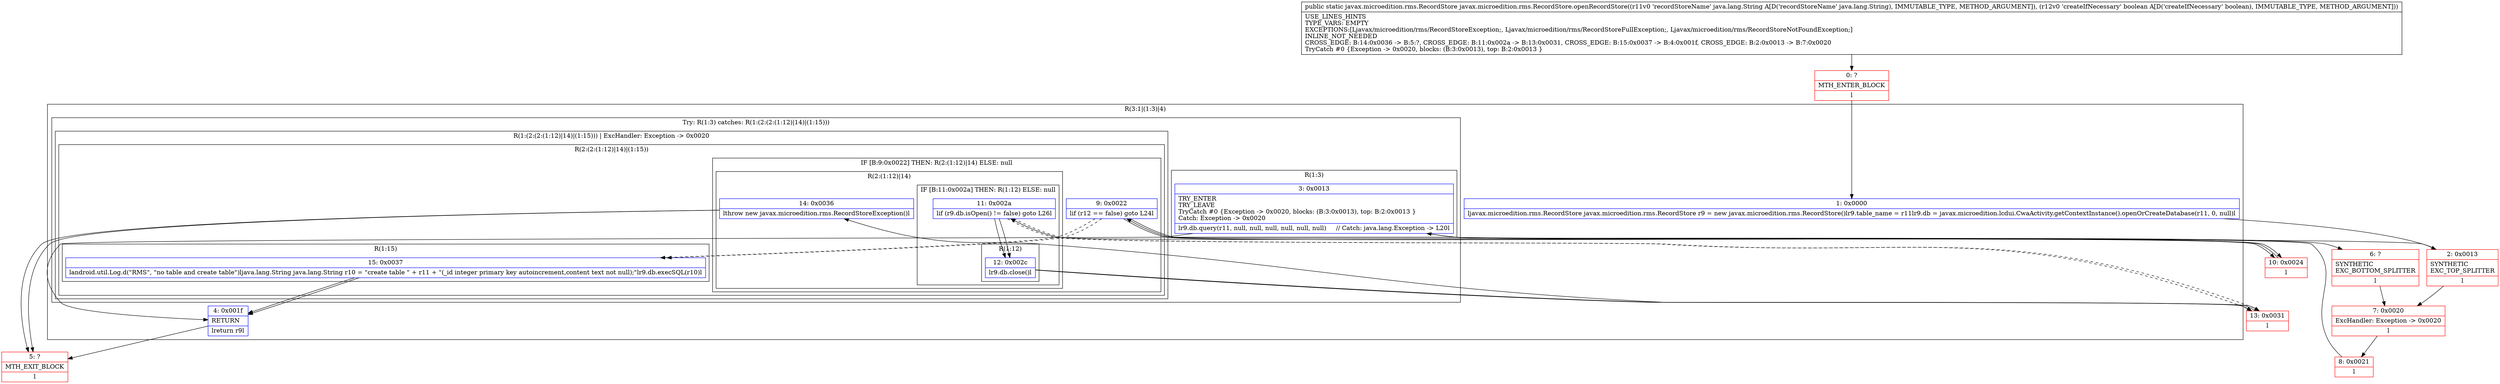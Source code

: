 digraph "CFG forjavax.microedition.rms.RecordStore.openRecordStore(Ljava\/lang\/String;Z)Ljavax\/microedition\/rms\/RecordStore;" {
subgraph cluster_Region_1791355643 {
label = "R(3:1|(1:3)|4)";
node [shape=record,color=blue];
Node_1 [shape=record,label="{1\:\ 0x0000|ljavax.microedition.rms.RecordStore javax.microedition.rms.RecordStore r9 = new javax.microedition.rms.RecordStore()lr9.table_name = r11lr9.db = javax.microedition.lcdui.CwaActivity.getContextInstance().openOrCreateDatabase(r11, 0, null)l}"];
subgraph cluster_TryCatchRegion_1410160852 {
label = "Try: R(1:3) catches: R(1:(2:(2:(1:12)|14)|(1:15)))";
node [shape=record,color=blue];
subgraph cluster_Region_1465834949 {
label = "R(1:3)";
node [shape=record,color=blue];
Node_3 [shape=record,label="{3\:\ 0x0013|TRY_ENTER\lTRY_LEAVE\lTryCatch #0 \{Exception \-\> 0x0020, blocks: (B:3:0x0013), top: B:2:0x0013 \}\lCatch: Exception \-\> 0x0020\l|lr9.db.query(r11, null, null, null, null, null, null)     \/\/ Catch: java.lang.Exception \-\> L20l}"];
}
subgraph cluster_Region_1839057149 {
label = "R(1:(2:(2:(1:12)|14)|(1:15))) | ExcHandler: Exception \-\> 0x0020\l";
node [shape=record,color=blue];
subgraph cluster_Region_2056125300 {
label = "R(2:(2:(1:12)|14)|(1:15))";
node [shape=record,color=blue];
subgraph cluster_IfRegion_1832538881 {
label = "IF [B:9:0x0022] THEN: R(2:(1:12)|14) ELSE: null";
node [shape=record,color=blue];
Node_9 [shape=record,label="{9\:\ 0x0022|lif (r12 == false) goto L24l}"];
subgraph cluster_Region_1406107018 {
label = "R(2:(1:12)|14)";
node [shape=record,color=blue];
subgraph cluster_IfRegion_1131600566 {
label = "IF [B:11:0x002a] THEN: R(1:12) ELSE: null";
node [shape=record,color=blue];
Node_11 [shape=record,label="{11\:\ 0x002a|lif (r9.db.isOpen() != false) goto L26l}"];
subgraph cluster_Region_366141518 {
label = "R(1:12)";
node [shape=record,color=blue];
Node_12 [shape=record,label="{12\:\ 0x002c|lr9.db.close()l}"];
}
}
Node_14 [shape=record,label="{14\:\ 0x0036|lthrow new javax.microedition.rms.RecordStoreException()l}"];
}
}
subgraph cluster_Region_1342521917 {
label = "R(1:15)";
node [shape=record,color=blue];
Node_15 [shape=record,label="{15\:\ 0x0037|landroid.util.Log.d(\"RMS\", \"no table and create table\")ljava.lang.String java.lang.String r10 = \"create table \" + r11 + \"(_id integer primary key autoincrement,content text not null);\"lr9.db.execSQL(r10)l}"];
}
}
}
}
Node_4 [shape=record,label="{4\:\ 0x001f|RETURN\l|lreturn r9l}"];
}
subgraph cluster_Region_1839057149 {
label = "R(1:(2:(2:(1:12)|14)|(1:15))) | ExcHandler: Exception \-\> 0x0020\l";
node [shape=record,color=blue];
subgraph cluster_Region_2056125300 {
label = "R(2:(2:(1:12)|14)|(1:15))";
node [shape=record,color=blue];
subgraph cluster_IfRegion_1832538881 {
label = "IF [B:9:0x0022] THEN: R(2:(1:12)|14) ELSE: null";
node [shape=record,color=blue];
Node_9 [shape=record,label="{9\:\ 0x0022|lif (r12 == false) goto L24l}"];
subgraph cluster_Region_1406107018 {
label = "R(2:(1:12)|14)";
node [shape=record,color=blue];
subgraph cluster_IfRegion_1131600566 {
label = "IF [B:11:0x002a] THEN: R(1:12) ELSE: null";
node [shape=record,color=blue];
Node_11 [shape=record,label="{11\:\ 0x002a|lif (r9.db.isOpen() != false) goto L26l}"];
subgraph cluster_Region_366141518 {
label = "R(1:12)";
node [shape=record,color=blue];
Node_12 [shape=record,label="{12\:\ 0x002c|lr9.db.close()l}"];
}
}
Node_14 [shape=record,label="{14\:\ 0x0036|lthrow new javax.microedition.rms.RecordStoreException()l}"];
}
}
subgraph cluster_Region_1342521917 {
label = "R(1:15)";
node [shape=record,color=blue];
Node_15 [shape=record,label="{15\:\ 0x0037|landroid.util.Log.d(\"RMS\", \"no table and create table\")ljava.lang.String java.lang.String r10 = \"create table \" + r11 + \"(_id integer primary key autoincrement,content text not null);\"lr9.db.execSQL(r10)l}"];
}
}
}
Node_0 [shape=record,color=red,label="{0\:\ ?|MTH_ENTER_BLOCK\l|l}"];
Node_2 [shape=record,color=red,label="{2\:\ 0x0013|SYNTHETIC\lEXC_TOP_SPLITTER\l|l}"];
Node_5 [shape=record,color=red,label="{5\:\ ?|MTH_EXIT_BLOCK\l|l}"];
Node_6 [shape=record,color=red,label="{6\:\ ?|SYNTHETIC\lEXC_BOTTOM_SPLITTER\l|l}"];
Node_7 [shape=record,color=red,label="{7\:\ 0x0020|ExcHandler: Exception \-\> 0x0020\l|l}"];
Node_8 [shape=record,color=red,label="{8\:\ 0x0021|l}"];
Node_10 [shape=record,color=red,label="{10\:\ 0x0024|l}"];
Node_13 [shape=record,color=red,label="{13\:\ 0x0031|l}"];
MethodNode[shape=record,label="{public static javax.microedition.rms.RecordStore javax.microedition.rms.RecordStore.openRecordStore((r11v0 'recordStoreName' java.lang.String A[D('recordStoreName' java.lang.String), IMMUTABLE_TYPE, METHOD_ARGUMENT]), (r12v0 'createIfNecessary' boolean A[D('createIfNecessary' boolean), IMMUTABLE_TYPE, METHOD_ARGUMENT]))  | USE_LINES_HINTS\lTYPE_VARS: EMPTY\lEXCEPTIONS:[Ljavax\/microedition\/rms\/RecordStoreException;, Ljavax\/microedition\/rms\/RecordStoreFullException;, Ljavax\/microedition\/rms\/RecordStoreNotFoundException;]\lINLINE_NOT_NEEDED\lCROSS_EDGE: B:14:0x0036 \-\> B:5:?, CROSS_EDGE: B:11:0x002a \-\> B:13:0x0031, CROSS_EDGE: B:15:0x0037 \-\> B:4:0x001f, CROSS_EDGE: B:2:0x0013 \-\> B:7:0x0020\lTryCatch #0 \{Exception \-\> 0x0020, blocks: (B:3:0x0013), top: B:2:0x0013 \}\l}"];
MethodNode -> Node_0;
Node_1 -> Node_2;
Node_3 -> Node_4;
Node_3 -> Node_6;
Node_9 -> Node_10;
Node_9 -> Node_15[style=dashed];
Node_11 -> Node_12;
Node_11 -> Node_13[style=dashed];
Node_12 -> Node_13;
Node_14 -> Node_5;
Node_15 -> Node_4;
Node_4 -> Node_5;
Node_9 -> Node_10;
Node_9 -> Node_15[style=dashed];
Node_11 -> Node_12;
Node_11 -> Node_13[style=dashed];
Node_12 -> Node_13;
Node_14 -> Node_5;
Node_15 -> Node_4;
Node_0 -> Node_1;
Node_2 -> Node_3;
Node_2 -> Node_7;
Node_6 -> Node_7;
Node_7 -> Node_8;
Node_8 -> Node_9;
Node_10 -> Node_11;
Node_13 -> Node_14;
}

